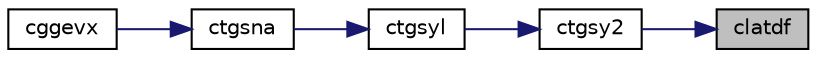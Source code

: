 digraph "clatdf"
{
 // LATEX_PDF_SIZE
  edge [fontname="Helvetica",fontsize="10",labelfontname="Helvetica",labelfontsize="10"];
  node [fontname="Helvetica",fontsize="10",shape=record];
  rankdir="RL";
  Node1 [label="clatdf",height=0.2,width=0.4,color="black", fillcolor="grey75", style="filled", fontcolor="black",tooltip="CLATDF uses the LU factorization of the n-by-n matrix computed by sgetc2 and computes a contribution ..."];
  Node1 -> Node2 [dir="back",color="midnightblue",fontsize="10",style="solid",fontname="Helvetica"];
  Node2 [label="ctgsy2",height=0.2,width=0.4,color="black", fillcolor="white", style="filled",URL="$ctgsy2_8f.html#a82a880920a428b8ac1203547b0e74d6b",tooltip="CTGSY2 solves the generalized Sylvester equation (unblocked algorithm)."];
  Node2 -> Node3 [dir="back",color="midnightblue",fontsize="10",style="solid",fontname="Helvetica"];
  Node3 [label="ctgsyl",height=0.2,width=0.4,color="black", fillcolor="white", style="filled",URL="$ctgsyl_8f.html#aef7add4f653067c9b3e44569e6766d95",tooltip="CTGSYL"];
  Node3 -> Node4 [dir="back",color="midnightblue",fontsize="10",style="solid",fontname="Helvetica"];
  Node4 [label="ctgsna",height=0.2,width=0.4,color="black", fillcolor="white", style="filled",URL="$ctgsna_8f.html#a9b58d99b63263d7dbbeaecd9d0e3a755",tooltip="CTGSNA"];
  Node4 -> Node5 [dir="back",color="midnightblue",fontsize="10",style="solid",fontname="Helvetica"];
  Node5 [label="cggevx",height=0.2,width=0.4,color="black", fillcolor="white", style="filled",URL="$cggevx_8f.html#ad681a6edd407ef1e9ac9b6ee92ddbee3",tooltip="CGGEVX computes the eigenvalues and, optionally, the left and/or right eigenvectors for GE matrices"];
}
